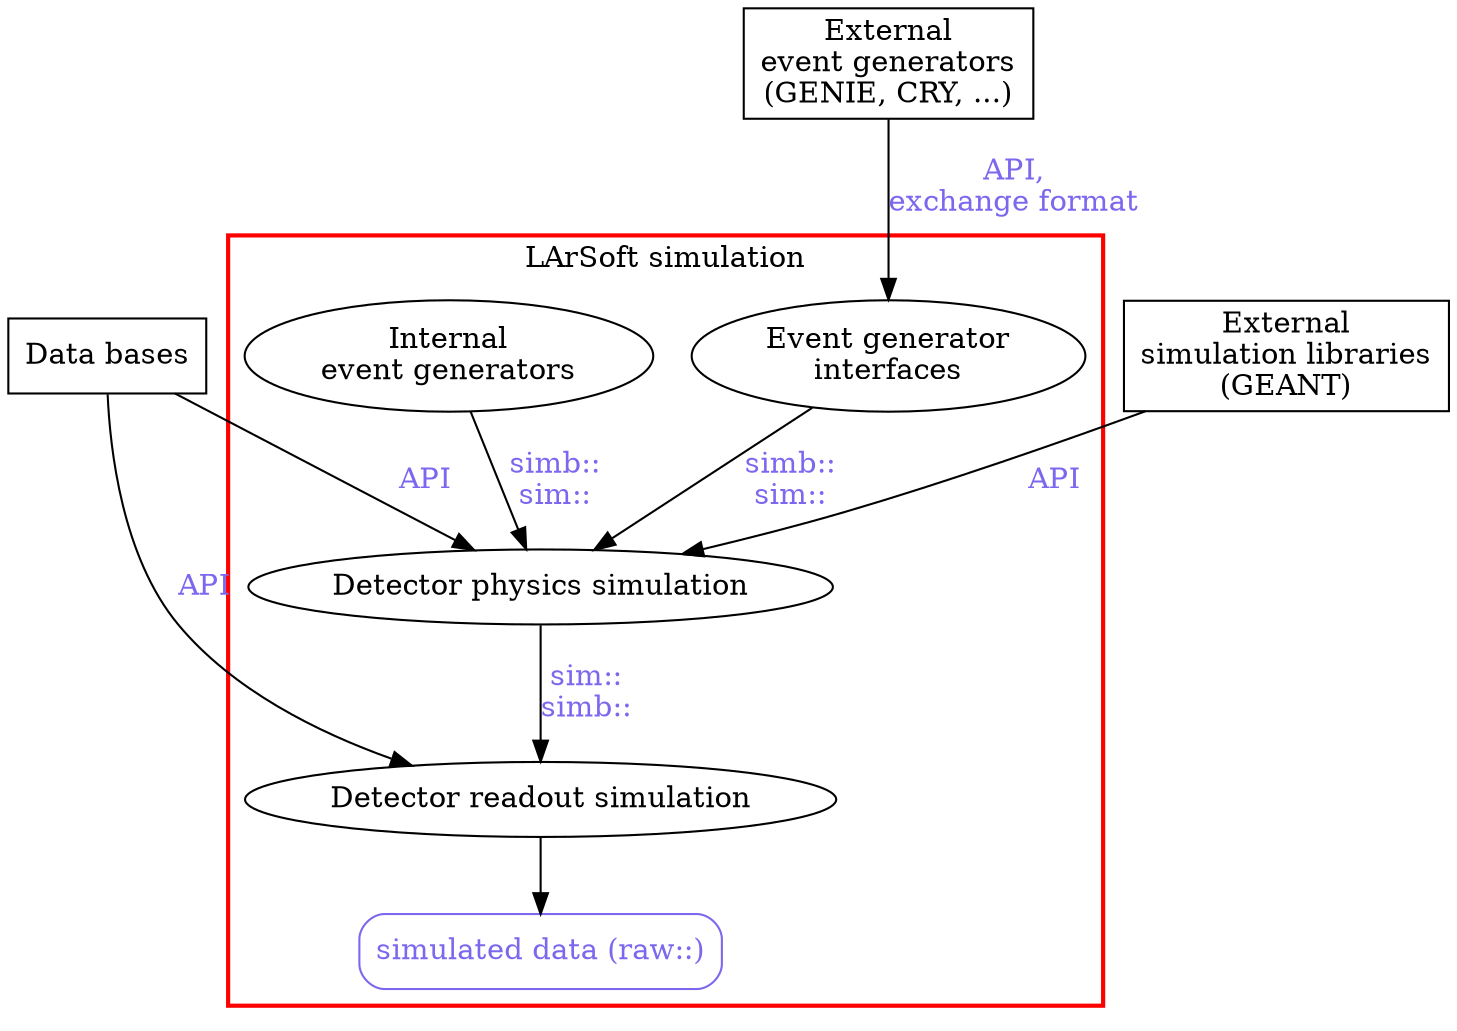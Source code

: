 /*
 * LArSoft simulation architecture graph
 * 
 * File:     LArSoftSimulationGraph.dot
 * Date:     November 12, 2015
 * Author:   Gianluca Petrillo (petrillo@fnal.gov)
 * Revision: 1.0
 * 
 */

digraph "LArSoft Simulation" {
	graph [ dpi = 600 ];
	
	edge [fontcolor=mediumslateblue]
	
	
	subgraph cluster_LArSoftSimulation {
		label="LArSoft simulation"
		penwidth=2.0
		color=red
		
		node [shape=ellipse]
		"Event generator I/F" [label="Event generator\ninterfaces"]
		"Internal event generators" [label="Internal\nevent generators"]
		"Detector physics simulation"
		"Detector readout simulation"
		
		node [shape=box style="rounded" color=mediumslateblue fontcolor=mediumslateblue]
		"simulation products" [label="simulated data (raw::)"]
		
		"Event generator I/F" -> "Detector physics simulation" [label="simb::\nsim::"]
		"Internal event generators" -> "Detector physics simulation" [label="simb::\nsim::"]
		
		"Detector physics simulation" -> "Detector readout simulation" [label="sim::\nsimb::"]
		
		"Detector readout simulation" -> "simulation products"
	} // subgraph
	
	
	node [shape=box]
	
	// the following have the "external product" style
	"External event generators" [label="External\nevent generators\n(GENIE, CRY, ...)"]
	"External simulation libraries" [label="External\nsimulation libraries\n(GEANT)"]
	
	"External event generators" -> "Event generator I/F" [label="API,\nexchange format"]
	
	"External simulation libraries" -> "Detector physics simulation" [label="API"]
	
	"Data bases" -> "Detector physics simulation" [label="API"]
	"Data bases" -> "Detector readout simulation" [label="API"]
	
} // digraph
